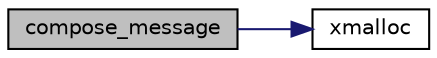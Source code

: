 digraph "compose_message"
{
 // LATEX_PDF_SIZE
  edge [fontname="Helvetica",fontsize="10",labelfontname="Helvetica",labelfontsize="10"];
  node [fontname="Helvetica",fontsize="10",shape=record];
  rankdir="LR";
  Node1 [label="compose_message",height=0.2,width=0.4,color="black", fillcolor="grey75", style="filled", fontcolor="black",tooltip="Takes a message struct and serializes it to a string."];
  Node1 -> Node2 [color="midnightblue",fontsize="10",style="solid",fontname="Helvetica"];
  Node2 [label="xmalloc",height=0.2,width=0.4,color="black", fillcolor="white", style="filled",URL="$epoll__server_2utils_2xalloc_8c.html#a42ccfa6fc49cc4ce90cc44cd05052490",tooltip="Malloc wrapper that exit on failure."];
}

